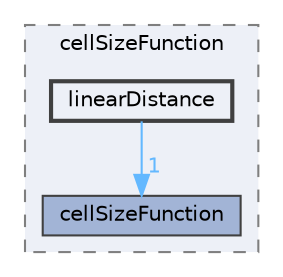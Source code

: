 digraph "applications/utilities/mesh/generation/foamyMesh/conformalVoronoiMesh/cellSizeControlSurfaces/cellSizeFunction/linearDistance"
{
 // LATEX_PDF_SIZE
  bgcolor="transparent";
  edge [fontname=Helvetica,fontsize=10,labelfontname=Helvetica,labelfontsize=10];
  node [fontname=Helvetica,fontsize=10,shape=box,height=0.2,width=0.4];
  compound=true
  subgraph clusterdir_6dd7c2ece02a33713acd5d2ba8a1963a {
    graph [ bgcolor="#edf0f7", pencolor="grey50", label="cellSizeFunction", fontname=Helvetica,fontsize=10 style="filled,dashed", URL="dir_6dd7c2ece02a33713acd5d2ba8a1963a.html",tooltip=""]
  dir_a1837249e3ee76363e10bc44dc415e5a [label="cellSizeFunction", fillcolor="#a2b4d6", color="grey25", style="filled", URL="dir_a1837249e3ee76363e10bc44dc415e5a.html",tooltip=""];
  dir_f4816c0eec55d709829b3de6381fdbe4 [label="linearDistance", fillcolor="#edf0f7", color="grey25", style="filled,bold", URL="dir_f4816c0eec55d709829b3de6381fdbe4.html",tooltip=""];
  }
  dir_f4816c0eec55d709829b3de6381fdbe4->dir_a1837249e3ee76363e10bc44dc415e5a [headlabel="1", labeldistance=1.5 headhref="dir_002193_000442.html" href="dir_002193_000442.html" color="steelblue1" fontcolor="steelblue1"];
}
